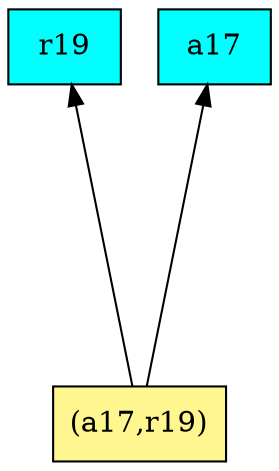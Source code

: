 digraph G {
rankdir=BT;ranksep="2.0";
"r19" [shape=record,fillcolor=cyan,style=filled,label="{r19}"];
"a17" [shape=record,fillcolor=cyan,style=filled,label="{a17}"];
"(a17,r19)" [shape=record,fillcolor=khaki1,style=filled,label="{(a17,r19)}"];
"(a17,r19)" -> "r19"
"(a17,r19)" -> "a17"
}